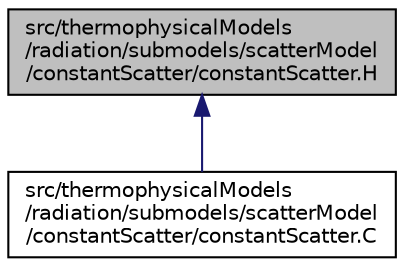 digraph "src/thermophysicalModels/radiation/submodels/scatterModel/constantScatter/constantScatter.H"
{
  bgcolor="transparent";
  edge [fontname="Helvetica",fontsize="10",labelfontname="Helvetica",labelfontsize="10"];
  node [fontname="Helvetica",fontsize="10",shape=record];
  Node1 [label="src/thermophysicalModels\l/radiation/submodels/scatterModel\l/constantScatter/constantScatter.H",height=0.2,width=0.4,color="black", fillcolor="grey75", style="filled", fontcolor="black"];
  Node1 -> Node2 [dir="back",color="midnightblue",fontsize="10",style="solid",fontname="Helvetica"];
  Node2 [label="src/thermophysicalModels\l/radiation/submodels/scatterModel\l/constantScatter/constantScatter.C",height=0.2,width=0.4,color="black",URL="$a10172.html"];
}
